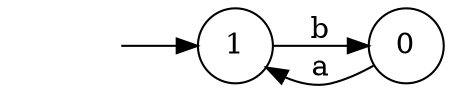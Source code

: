 digraph G {
    rankdir=LR;
    node [shape=circle];
    start [shape=none, label=""];
    "0" -> "1" [label="a"];
    "1" -> "0" [label="b"];
    start -> "1";
}

